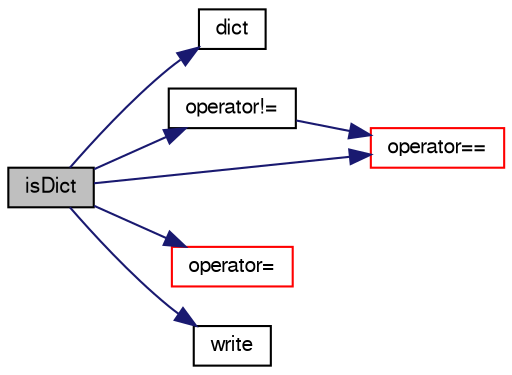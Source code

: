 digraph "isDict"
{
  bgcolor="transparent";
  edge [fontname="FreeSans",fontsize="10",labelfontname="FreeSans",labelfontsize="10"];
  node [fontname="FreeSans",fontsize="10",shape=record];
  rankdir="LR";
  Node12358 [label="isDict",height=0.2,width=0.4,color="black", fillcolor="grey75", style="filled", fontcolor="black"];
  Node12358 -> Node12359 [color="midnightblue",fontsize="10",style="solid",fontname="FreeSans"];
  Node12359 [label="dict",height=0.2,width=0.4,color="black",URL="$a26022.html#abd246c36ef3a3776f7d6e517dc9621af",tooltip="Return dictionary if this entry is a dictionary. "];
  Node12358 -> Node12360 [color="midnightblue",fontsize="10",style="solid",fontname="FreeSans"];
  Node12360 [label="operator!=",height=0.2,width=0.4,color="black",URL="$a26022.html#afda82f0efed7414aac1dc59ce40fa33b"];
  Node12360 -> Node12361 [color="midnightblue",fontsize="10",style="solid",fontname="FreeSans"];
  Node12361 [label="operator==",height=0.2,width=0.4,color="red",URL="$a26022.html#afbfbeb5e00453226336c29171393a425"];
  Node12358 -> Node12364 [color="midnightblue",fontsize="10",style="solid",fontname="FreeSans"];
  Node12364 [label="operator=",height=0.2,width=0.4,color="red",URL="$a26022.html#a14057f6b7e2dbbbd115ededb953155c2"];
  Node12358 -> Node12361 [color="midnightblue",fontsize="10",style="solid",fontname="FreeSans"];
  Node12358 -> Node12400 [color="midnightblue",fontsize="10",style="solid",fontname="FreeSans"];
  Node12400 [label="write",height=0.2,width=0.4,color="black",URL="$a26022.html#a0f9d681a986a826fac5aed521d41e3b6",tooltip="Write. "];
}
